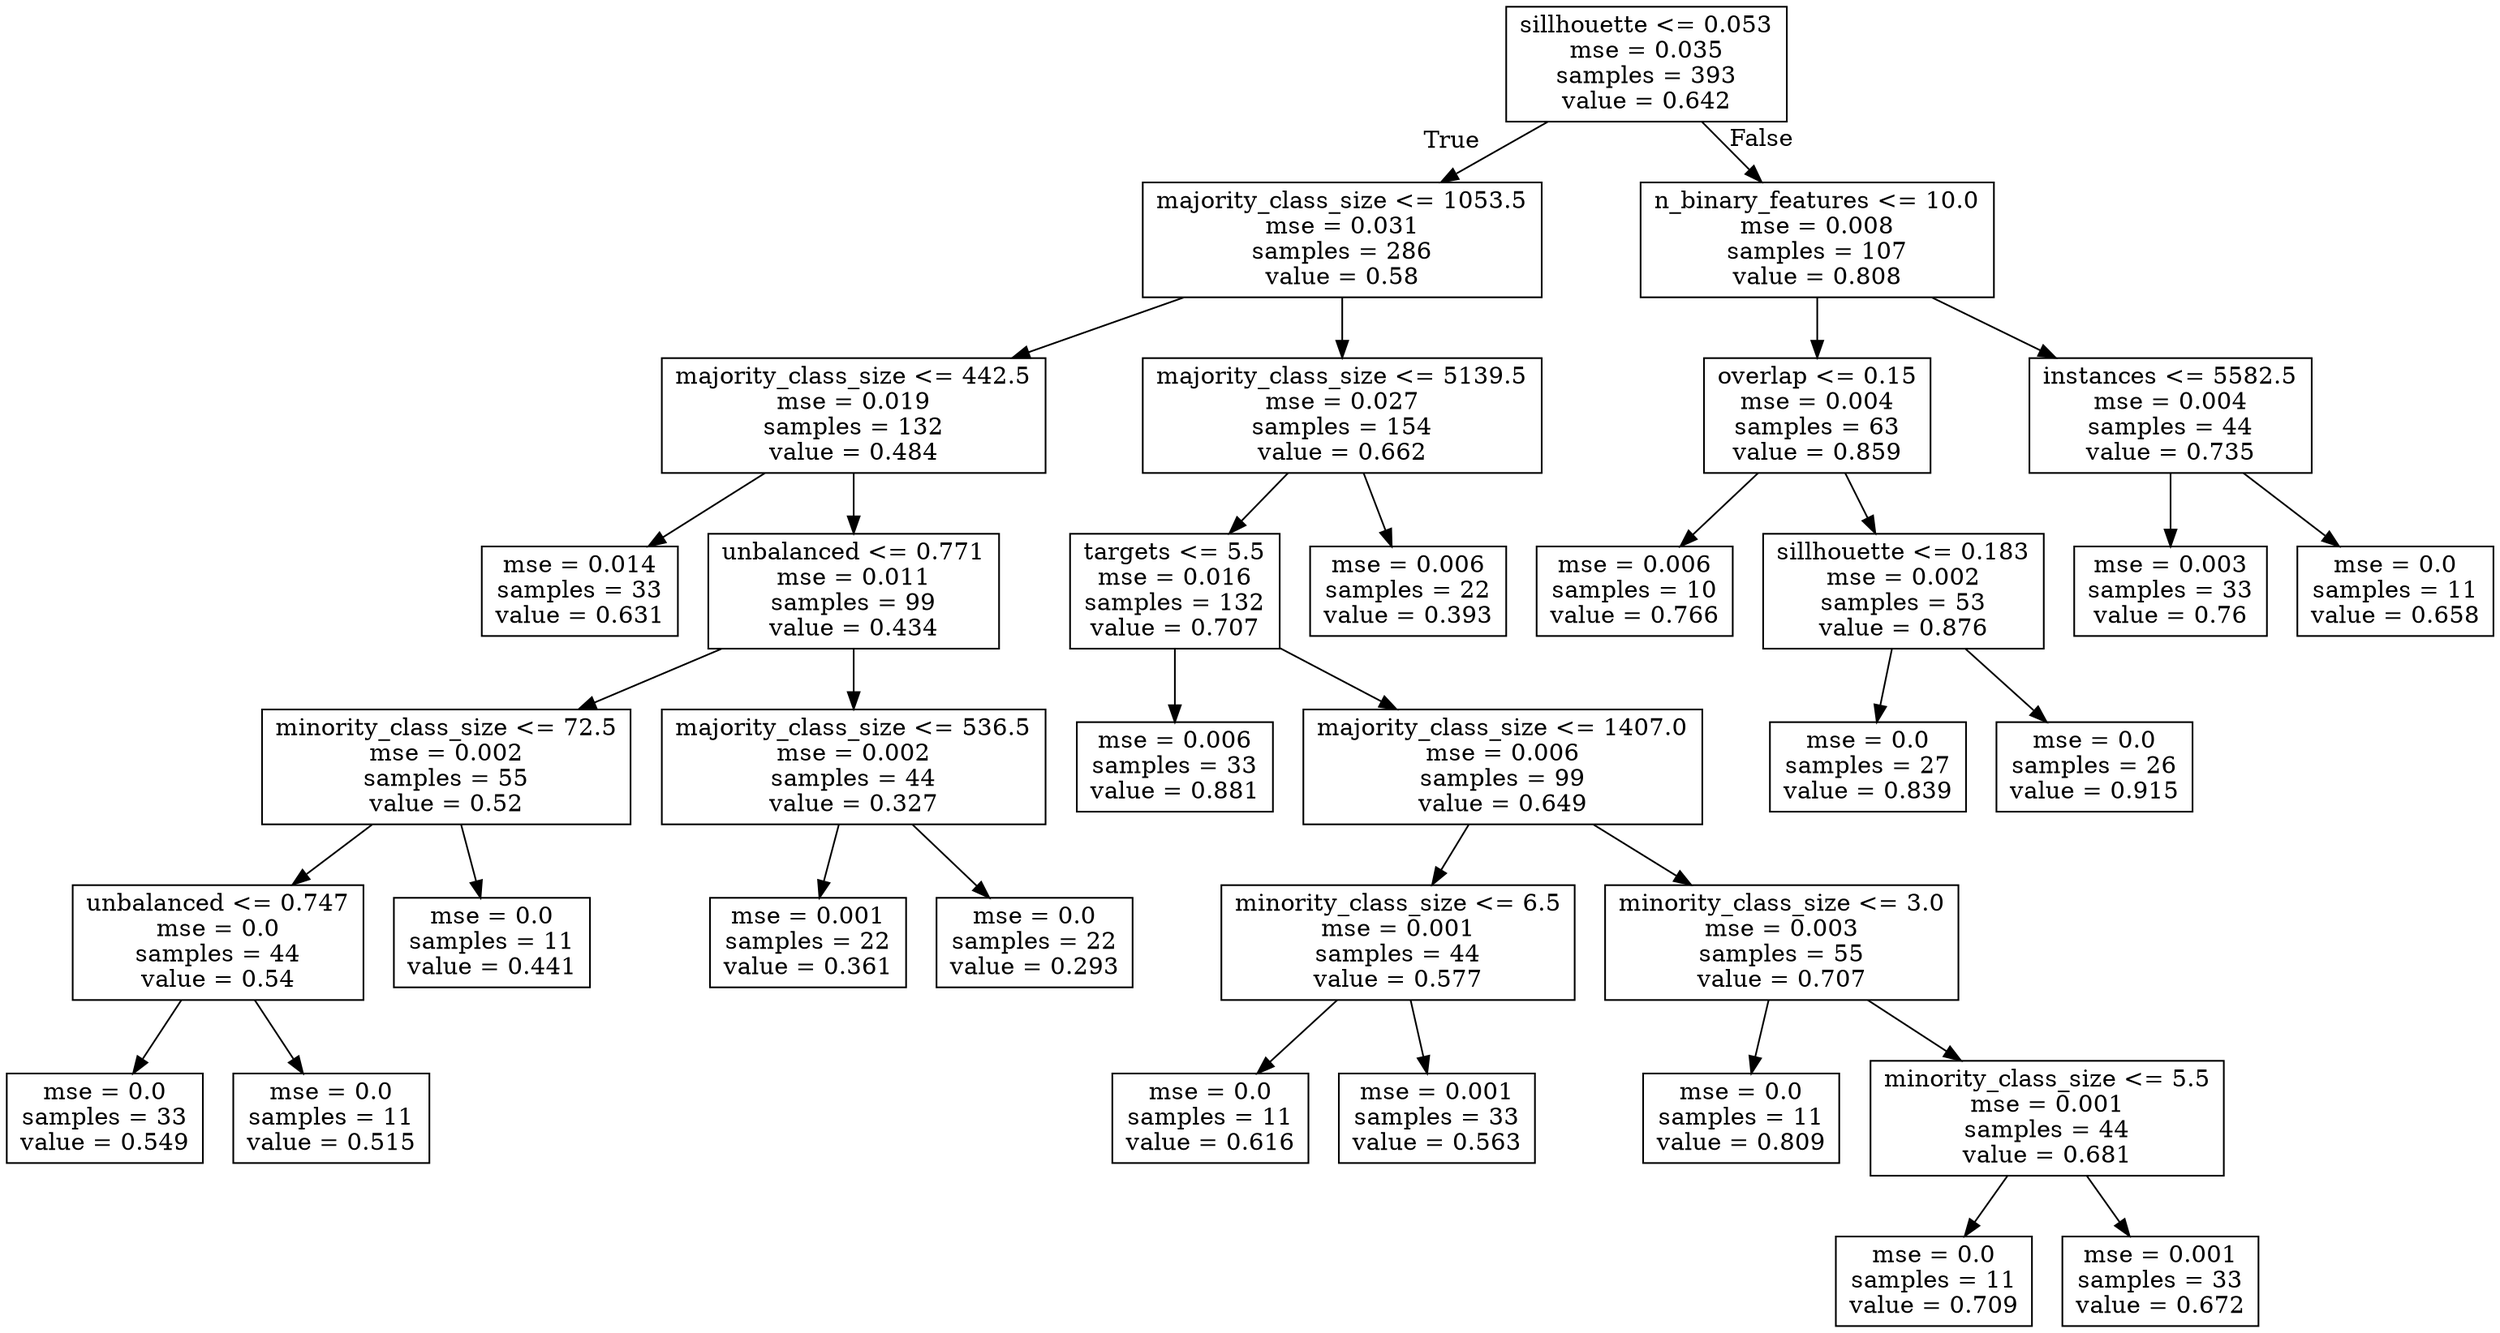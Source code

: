 digraph Tree {
node [shape=box] ;
0 [label="sillhouette <= 0.053\nmse = 0.035\nsamples = 393\nvalue = 0.642"] ;
1 [label="majority_class_size <= 1053.5\nmse = 0.031\nsamples = 286\nvalue = 0.58"] ;
0 -> 1 [labeldistance=2.5, labelangle=45, headlabel="True"] ;
2 [label="majority_class_size <= 442.5\nmse = 0.019\nsamples = 132\nvalue = 0.484"] ;
1 -> 2 ;
3 [label="mse = 0.014\nsamples = 33\nvalue = 0.631"] ;
2 -> 3 ;
4 [label="unbalanced <= 0.771\nmse = 0.011\nsamples = 99\nvalue = 0.434"] ;
2 -> 4 ;
5 [label="minority_class_size <= 72.5\nmse = 0.002\nsamples = 55\nvalue = 0.52"] ;
4 -> 5 ;
6 [label="unbalanced <= 0.747\nmse = 0.0\nsamples = 44\nvalue = 0.54"] ;
5 -> 6 ;
7 [label="mse = 0.0\nsamples = 33\nvalue = 0.549"] ;
6 -> 7 ;
8 [label="mse = 0.0\nsamples = 11\nvalue = 0.515"] ;
6 -> 8 ;
9 [label="mse = 0.0\nsamples = 11\nvalue = 0.441"] ;
5 -> 9 ;
10 [label="majority_class_size <= 536.5\nmse = 0.002\nsamples = 44\nvalue = 0.327"] ;
4 -> 10 ;
11 [label="mse = 0.001\nsamples = 22\nvalue = 0.361"] ;
10 -> 11 ;
12 [label="mse = 0.0\nsamples = 22\nvalue = 0.293"] ;
10 -> 12 ;
13 [label="majority_class_size <= 5139.5\nmse = 0.027\nsamples = 154\nvalue = 0.662"] ;
1 -> 13 ;
14 [label="targets <= 5.5\nmse = 0.016\nsamples = 132\nvalue = 0.707"] ;
13 -> 14 ;
15 [label="mse = 0.006\nsamples = 33\nvalue = 0.881"] ;
14 -> 15 ;
16 [label="majority_class_size <= 1407.0\nmse = 0.006\nsamples = 99\nvalue = 0.649"] ;
14 -> 16 ;
17 [label="minority_class_size <= 6.5\nmse = 0.001\nsamples = 44\nvalue = 0.577"] ;
16 -> 17 ;
18 [label="mse = 0.0\nsamples = 11\nvalue = 0.616"] ;
17 -> 18 ;
19 [label="mse = 0.001\nsamples = 33\nvalue = 0.563"] ;
17 -> 19 ;
20 [label="minority_class_size <= 3.0\nmse = 0.003\nsamples = 55\nvalue = 0.707"] ;
16 -> 20 ;
21 [label="mse = 0.0\nsamples = 11\nvalue = 0.809"] ;
20 -> 21 ;
22 [label="minority_class_size <= 5.5\nmse = 0.001\nsamples = 44\nvalue = 0.681"] ;
20 -> 22 ;
23 [label="mse = 0.0\nsamples = 11\nvalue = 0.709"] ;
22 -> 23 ;
24 [label="mse = 0.001\nsamples = 33\nvalue = 0.672"] ;
22 -> 24 ;
25 [label="mse = 0.006\nsamples = 22\nvalue = 0.393"] ;
13 -> 25 ;
26 [label="n_binary_features <= 10.0\nmse = 0.008\nsamples = 107\nvalue = 0.808"] ;
0 -> 26 [labeldistance=2.5, labelangle=-45, headlabel="False"] ;
27 [label="overlap <= 0.15\nmse = 0.004\nsamples = 63\nvalue = 0.859"] ;
26 -> 27 ;
28 [label="mse = 0.006\nsamples = 10\nvalue = 0.766"] ;
27 -> 28 ;
29 [label="sillhouette <= 0.183\nmse = 0.002\nsamples = 53\nvalue = 0.876"] ;
27 -> 29 ;
30 [label="mse = 0.0\nsamples = 27\nvalue = 0.839"] ;
29 -> 30 ;
31 [label="mse = 0.0\nsamples = 26\nvalue = 0.915"] ;
29 -> 31 ;
32 [label="instances <= 5582.5\nmse = 0.004\nsamples = 44\nvalue = 0.735"] ;
26 -> 32 ;
33 [label="mse = 0.003\nsamples = 33\nvalue = 0.76"] ;
32 -> 33 ;
34 [label="mse = 0.0\nsamples = 11\nvalue = 0.658"] ;
32 -> 34 ;
}